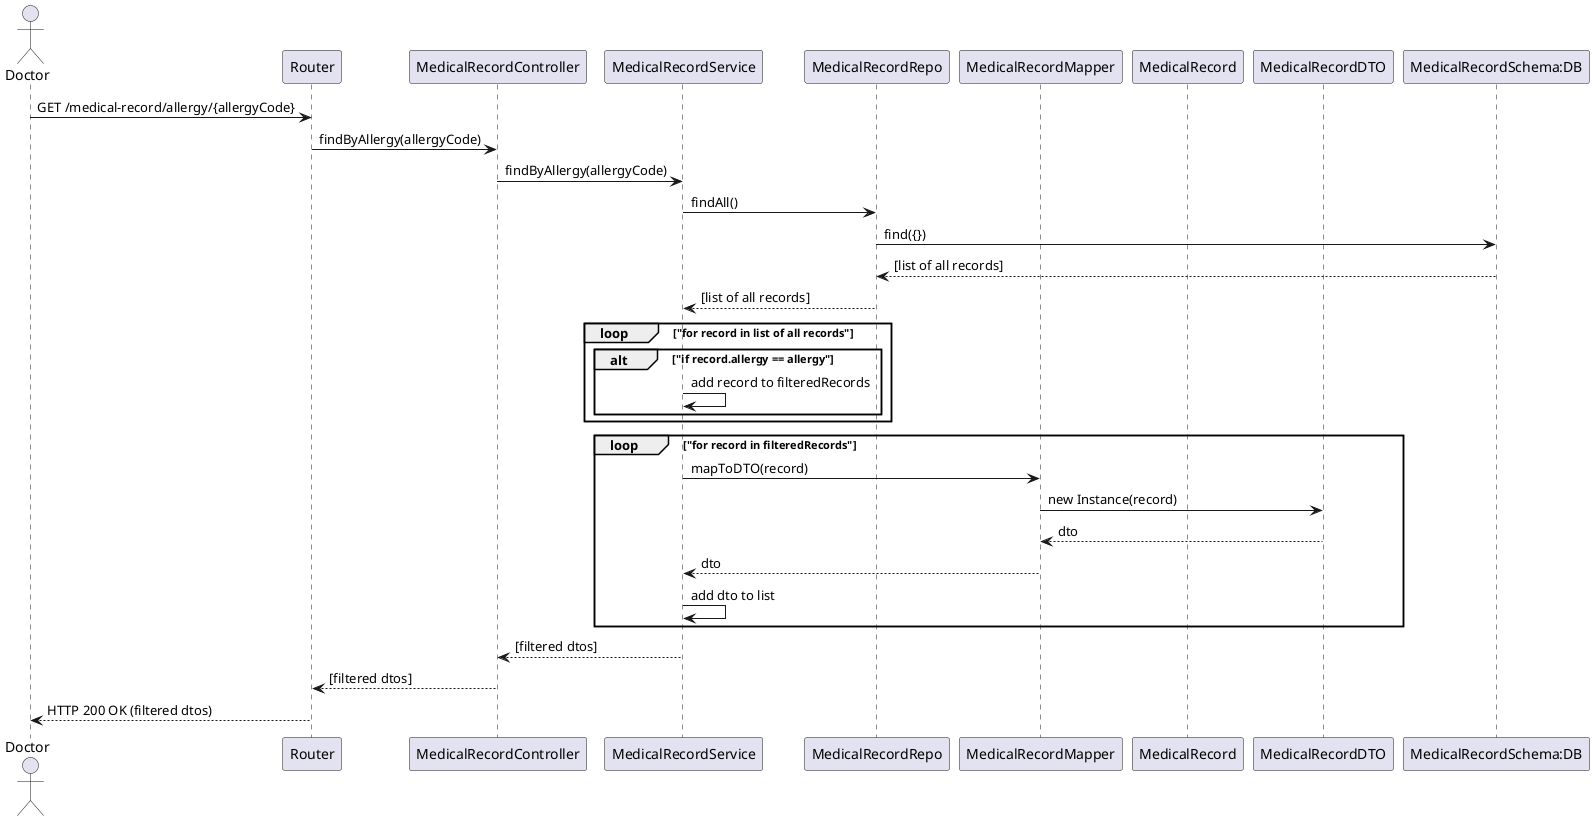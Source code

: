 @startuml
actor Doctor
participant "Router" as Router
participant "MedicalRecordController" as Controller
participant "MedicalRecordService" as Service
participant "MedicalRecordRepo" as Repo
participant "MedicalRecordMapper" as Mapper
participant "MedicalRecord" as MedicalRecord
participant "MedicalRecordDTO" as dto
participant "MedicalRecordSchema:DB" as schema

Doctor -> Router : GET /medical-record/allergy/{allergyCode}
Router -> Controller : findByAllergy(allergyCode)
Controller -> Service : findByAllergy(allergyCode)
Service -> Repo : findAll()
Repo -> schema : find({})
schema --> Repo : [list of all records]
Repo --> Service : [list of all records]
loop "for record in list of all records"
    alt "if record.allergy == allergy"
        Service -> Service : add record to filteredRecords
    end 
end
loop "for record in filteredRecords"
    Service -> Mapper : mapToDTO(record)
    Mapper -> dto : new Instance(record)
    dto --> Mapper : dto
    Mapper --> Service : dto
    Service -> Service : add dto to list
end
Service --> Controller : [filtered dtos]
Controller --> Router : [filtered dtos]
Router --> Doctor : HTTP 200 OK (filtered dtos)
@enduml
